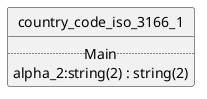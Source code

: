 @startuml uml
skinparam monochrome true
skinparam linetype ortho
hide circle

entity country_code_iso_3166_1 {
  .. Main ..
  alpha_2:string(2) : string(2)
}

@enduml
